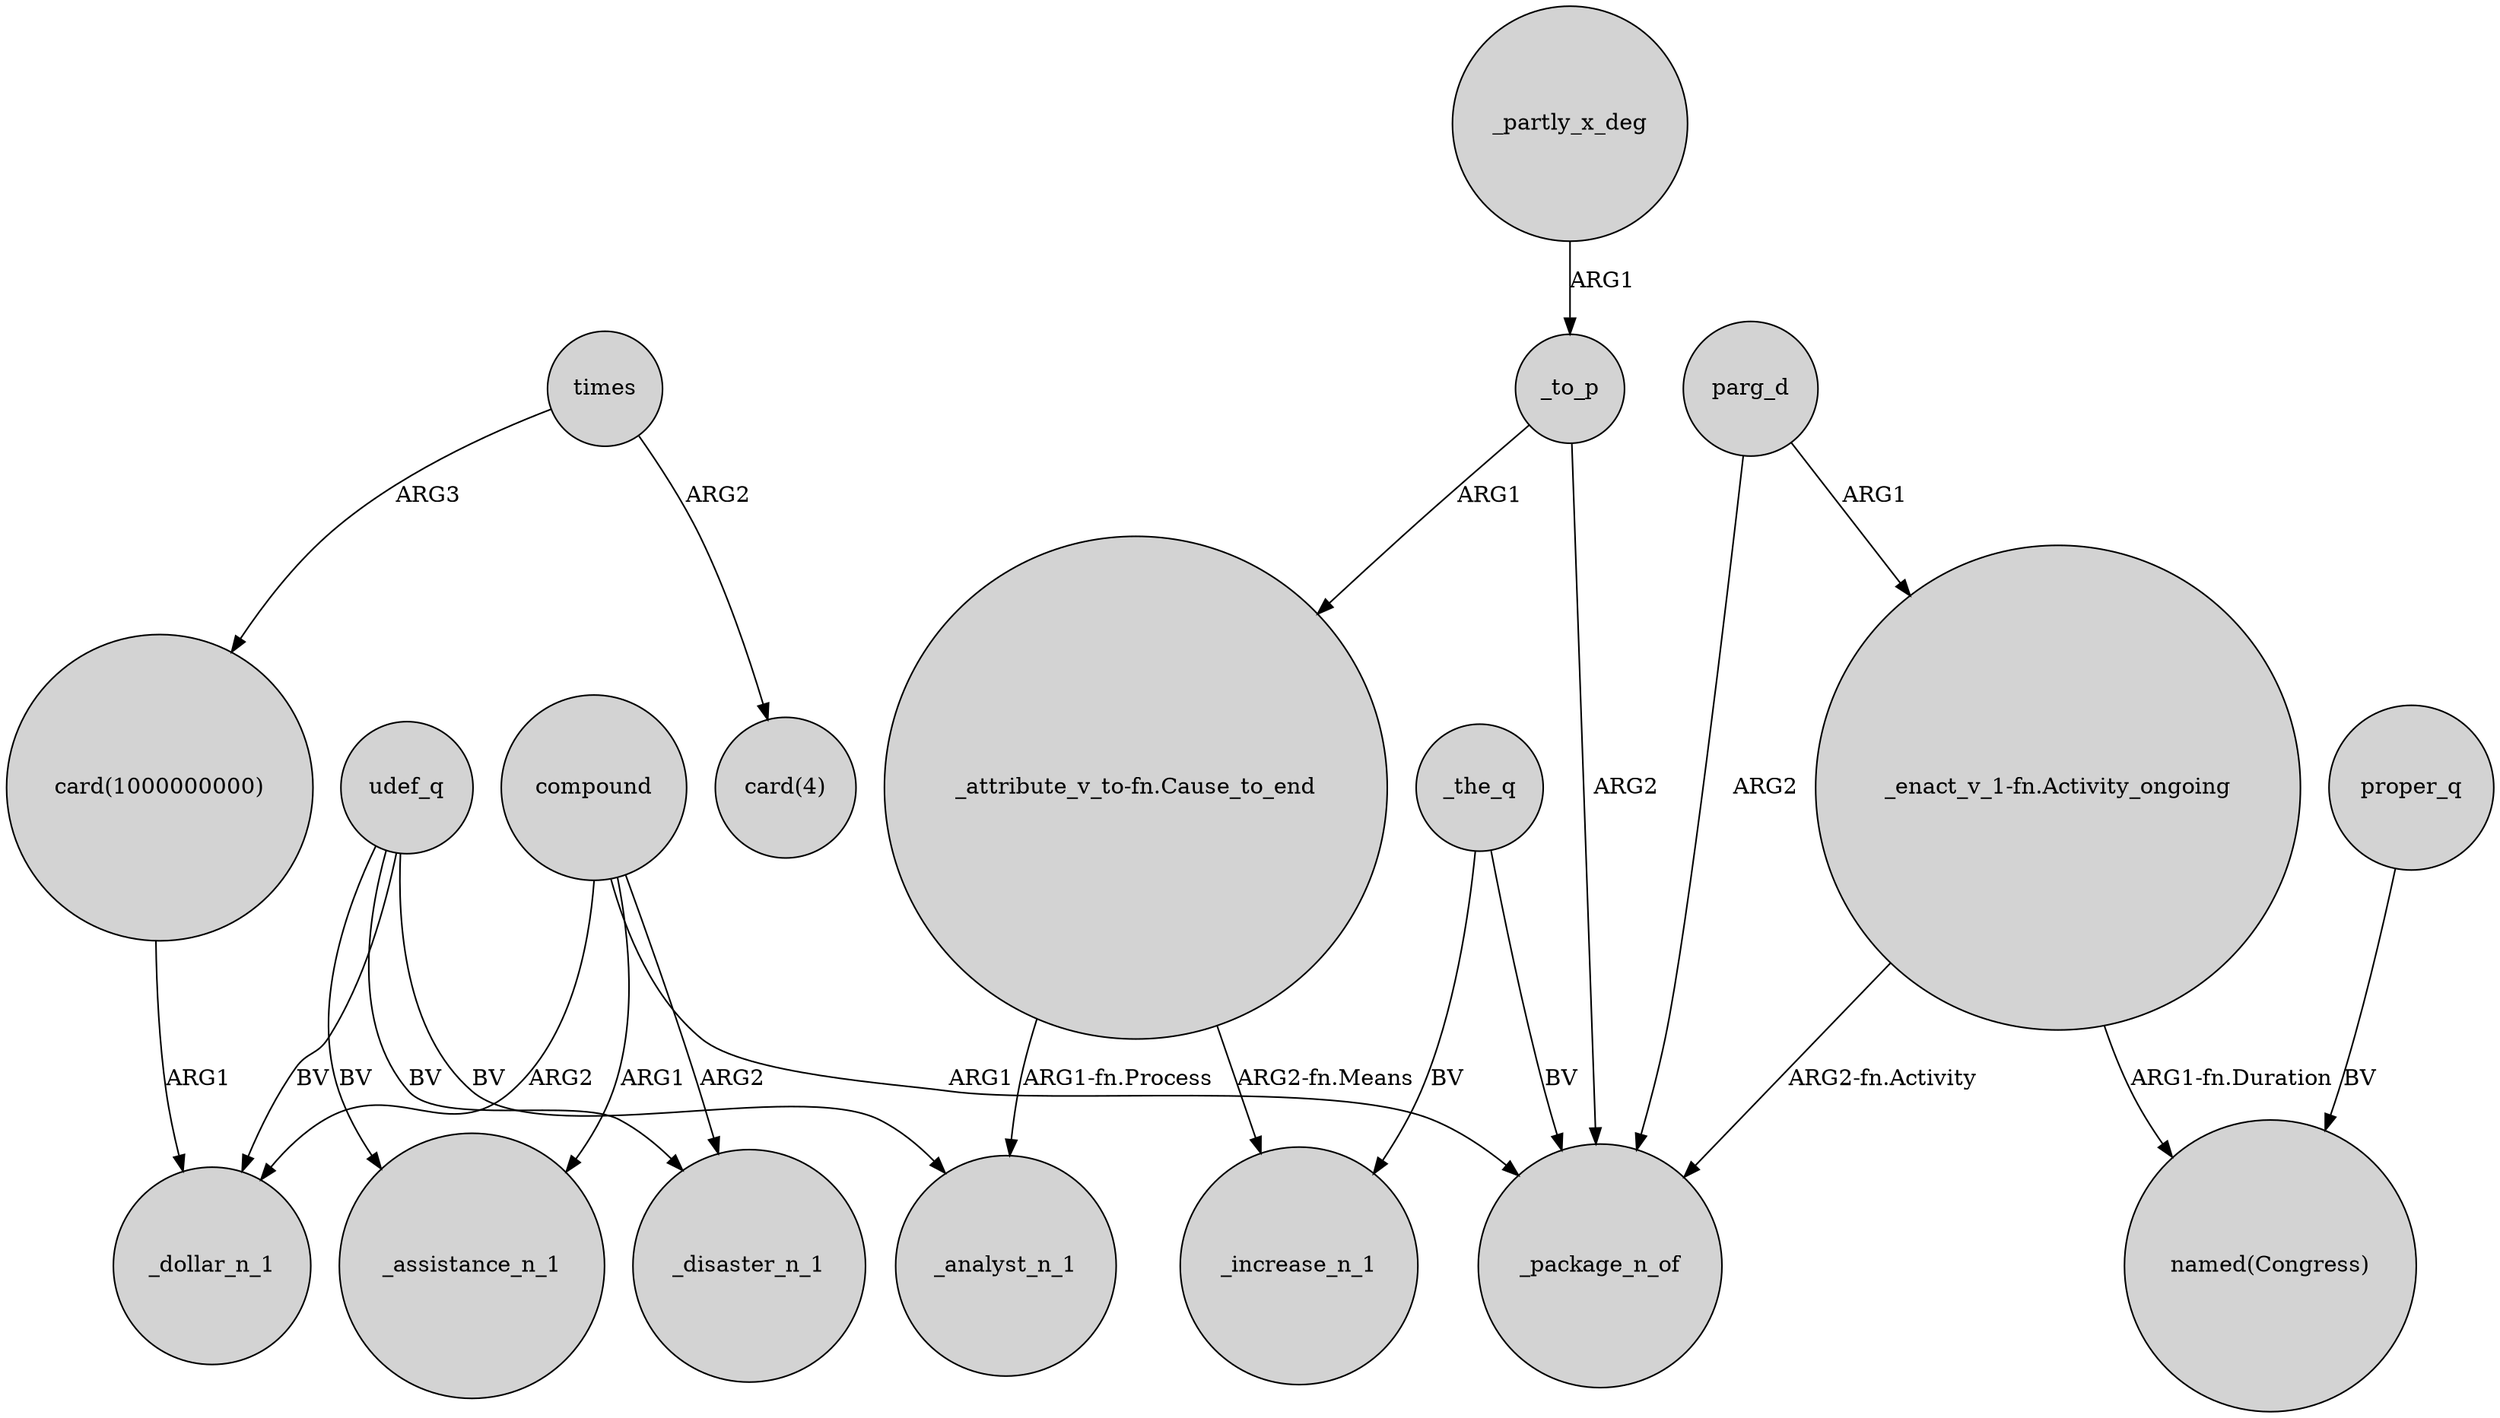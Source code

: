 digraph {
	node [shape=circle style=filled]
	_the_q -> _package_n_of [label=BV]
	"card(1000000000)" -> _dollar_n_1 [label=ARG1]
	proper_q -> "named(Congress)" [label=BV]
	compound -> _disaster_n_1 [label=ARG2]
	udef_q -> _analyst_n_1 [label=BV]
	_to_p -> _package_n_of [label=ARG2]
	"_attribute_v_to-fn.Cause_to_end" -> _analyst_n_1 [label="ARG1-fn.Process"]
	compound -> _dollar_n_1 [label=ARG2]
	times -> "card(1000000000)" [label=ARG3]
	_to_p -> "_attribute_v_to-fn.Cause_to_end" [label=ARG1]
	parg_d -> _package_n_of [label=ARG2]
	times -> "card(4)" [label=ARG2]
	udef_q -> _dollar_n_1 [label=BV]
	"_enact_v_1-fn.Activity_ongoing" -> "named(Congress)" [label="ARG1-fn.Duration"]
	udef_q -> _assistance_n_1 [label=BV]
	"_attribute_v_to-fn.Cause_to_end" -> _increase_n_1 [label="ARG2-fn.Means"]
	"_enact_v_1-fn.Activity_ongoing" -> _package_n_of [label="ARG2-fn.Activity"]
	parg_d -> "_enact_v_1-fn.Activity_ongoing" [label=ARG1]
	_the_q -> _increase_n_1 [label=BV]
	compound -> _package_n_of [label=ARG1]
	udef_q -> _disaster_n_1 [label=BV]
	_partly_x_deg -> _to_p [label=ARG1]
	compound -> _assistance_n_1 [label=ARG1]
}
